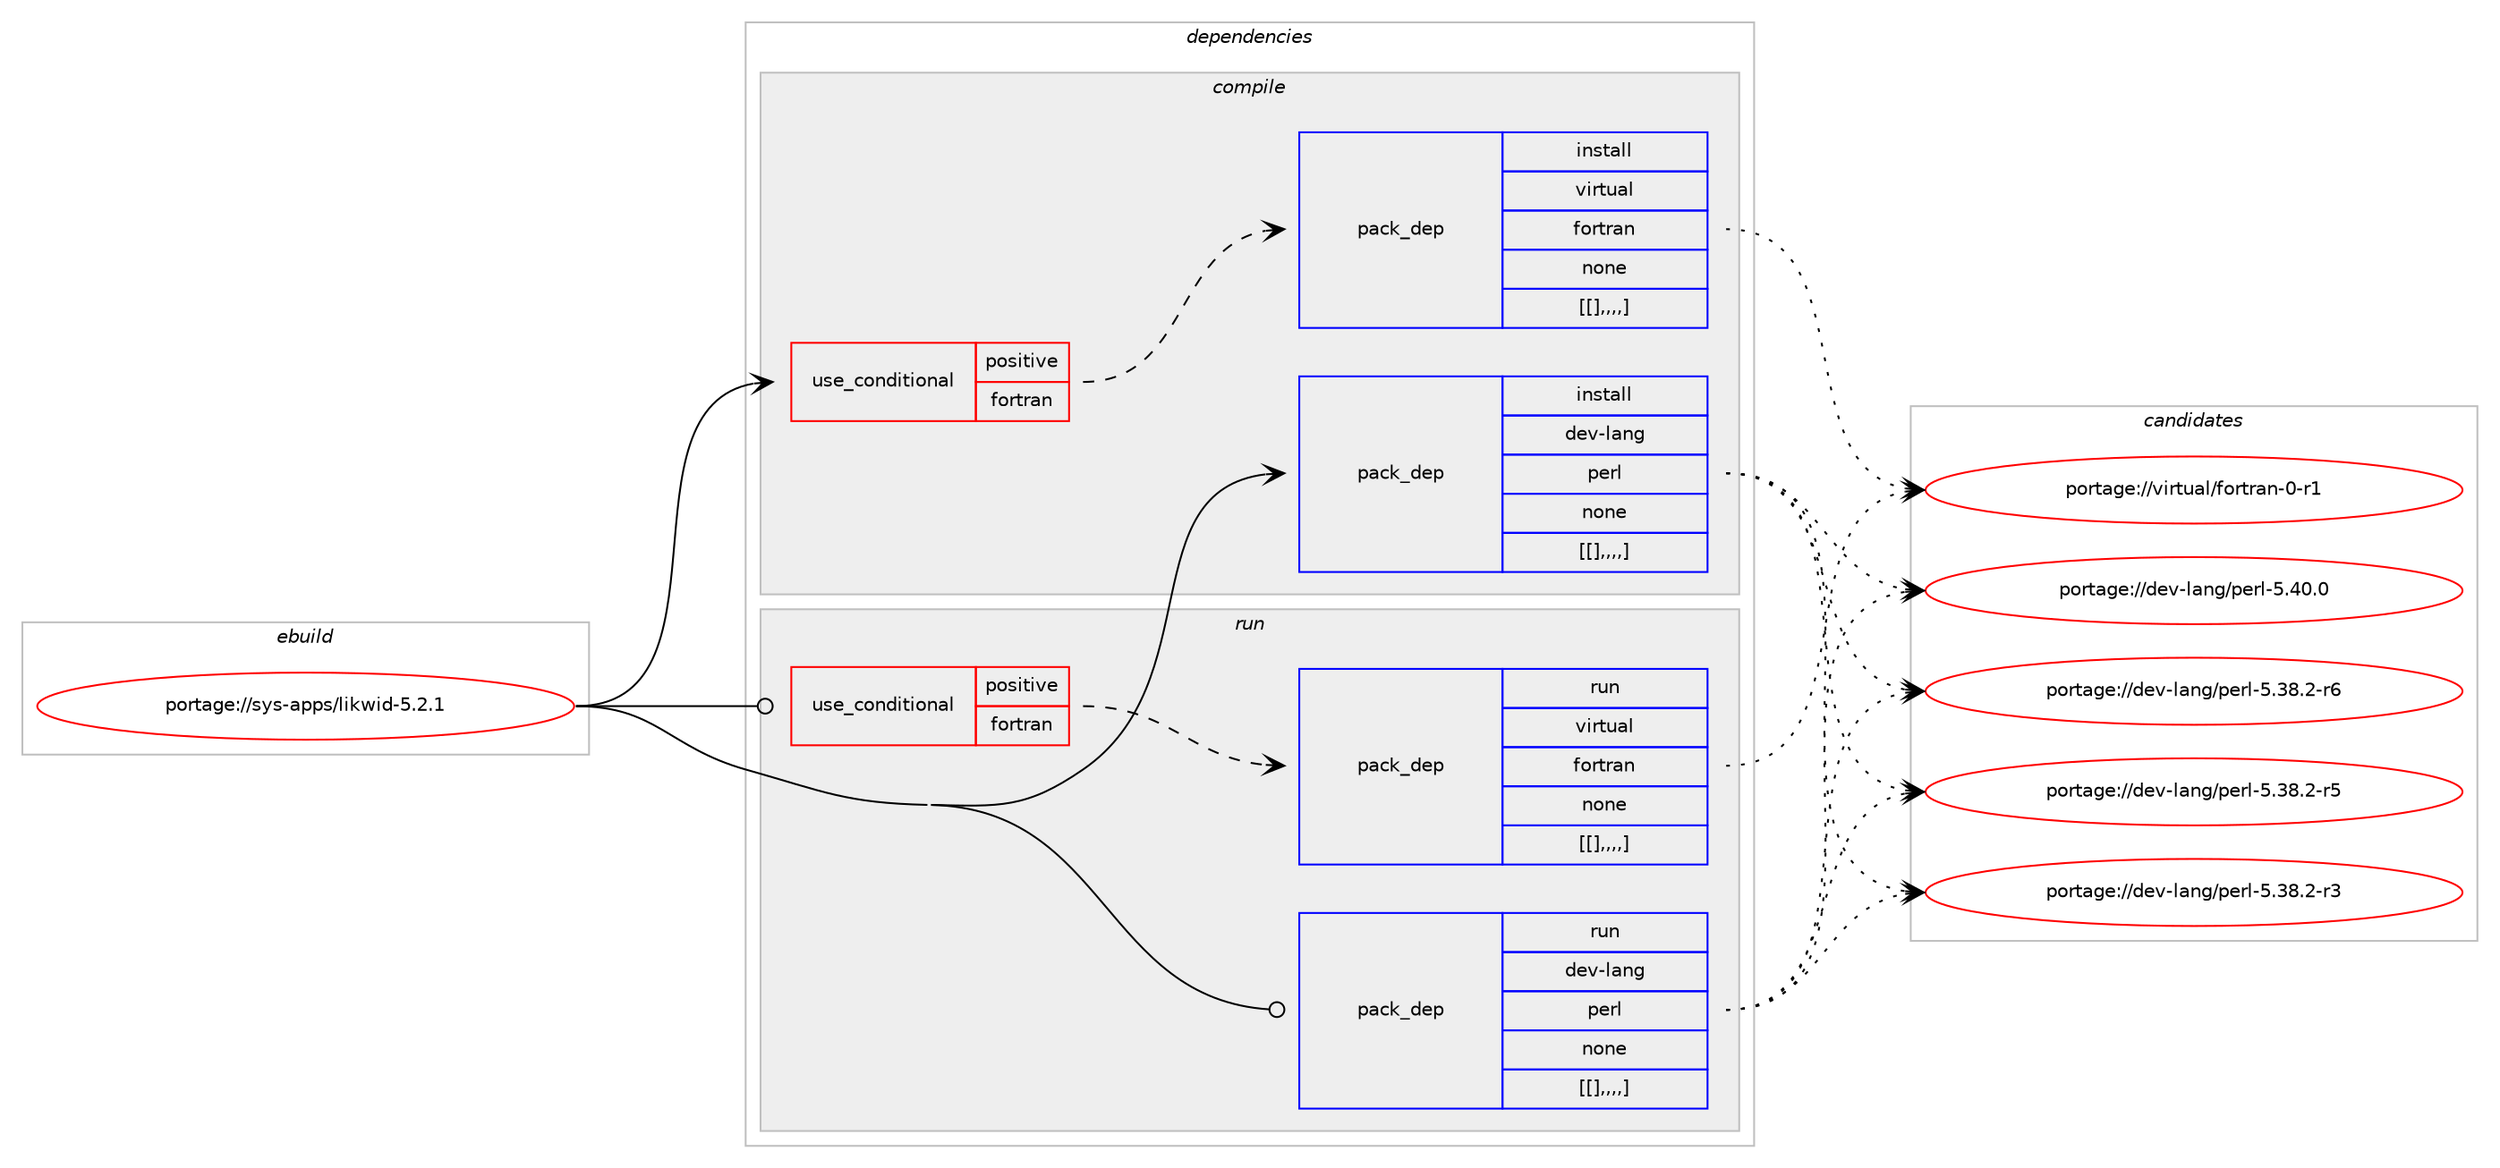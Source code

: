 digraph prolog {

# *************
# Graph options
# *************

newrank=true;
concentrate=true;
compound=true;
graph [rankdir=LR,fontname=Helvetica,fontsize=10,ranksep=1.5];#, ranksep=2.5, nodesep=0.2];
edge  [arrowhead=vee];
node  [fontname=Helvetica,fontsize=10];

# **********
# The ebuild
# **********

subgraph cluster_leftcol {
color=gray;
label=<<i>ebuild</i>>;
id [label="portage://sys-apps/likwid-5.2.1", color=red, width=4, href="../sys-apps/likwid-5.2.1.svg"];
}

# ****************
# The dependencies
# ****************

subgraph cluster_midcol {
color=gray;
label=<<i>dependencies</i>>;
subgraph cluster_compile {
fillcolor="#eeeeee";
style=filled;
label=<<i>compile</i>>;
subgraph cond115367 {
dependency437304 [label=<<TABLE BORDER="0" CELLBORDER="1" CELLSPACING="0" CELLPADDING="4"><TR><TD ROWSPAN="3" CELLPADDING="10">use_conditional</TD></TR><TR><TD>positive</TD></TR><TR><TD>fortran</TD></TR></TABLE>>, shape=none, color=red];
subgraph pack318889 {
dependency437305 [label=<<TABLE BORDER="0" CELLBORDER="1" CELLSPACING="0" CELLPADDING="4" WIDTH="220"><TR><TD ROWSPAN="6" CELLPADDING="30">pack_dep</TD></TR><TR><TD WIDTH="110">install</TD></TR><TR><TD>virtual</TD></TR><TR><TD>fortran</TD></TR><TR><TD>none</TD></TR><TR><TD>[[],,,,]</TD></TR></TABLE>>, shape=none, color=blue];
}
dependency437304:e -> dependency437305:w [weight=20,style="dashed",arrowhead="vee"];
}
id:e -> dependency437304:w [weight=20,style="solid",arrowhead="vee"];
subgraph pack318890 {
dependency437306 [label=<<TABLE BORDER="0" CELLBORDER="1" CELLSPACING="0" CELLPADDING="4" WIDTH="220"><TR><TD ROWSPAN="6" CELLPADDING="30">pack_dep</TD></TR><TR><TD WIDTH="110">install</TD></TR><TR><TD>dev-lang</TD></TR><TR><TD>perl</TD></TR><TR><TD>none</TD></TR><TR><TD>[[],,,,]</TD></TR></TABLE>>, shape=none, color=blue];
}
id:e -> dependency437306:w [weight=20,style="solid",arrowhead="vee"];
}
subgraph cluster_compileandrun {
fillcolor="#eeeeee";
style=filled;
label=<<i>compile and run</i>>;
}
subgraph cluster_run {
fillcolor="#eeeeee";
style=filled;
label=<<i>run</i>>;
subgraph cond115368 {
dependency437307 [label=<<TABLE BORDER="0" CELLBORDER="1" CELLSPACING="0" CELLPADDING="4"><TR><TD ROWSPAN="3" CELLPADDING="10">use_conditional</TD></TR><TR><TD>positive</TD></TR><TR><TD>fortran</TD></TR></TABLE>>, shape=none, color=red];
subgraph pack318891 {
dependency437308 [label=<<TABLE BORDER="0" CELLBORDER="1" CELLSPACING="0" CELLPADDING="4" WIDTH="220"><TR><TD ROWSPAN="6" CELLPADDING="30">pack_dep</TD></TR><TR><TD WIDTH="110">run</TD></TR><TR><TD>virtual</TD></TR><TR><TD>fortran</TD></TR><TR><TD>none</TD></TR><TR><TD>[[],,,,]</TD></TR></TABLE>>, shape=none, color=blue];
}
dependency437307:e -> dependency437308:w [weight=20,style="dashed",arrowhead="vee"];
}
id:e -> dependency437307:w [weight=20,style="solid",arrowhead="odot"];
subgraph pack318892 {
dependency437309 [label=<<TABLE BORDER="0" CELLBORDER="1" CELLSPACING="0" CELLPADDING="4" WIDTH="220"><TR><TD ROWSPAN="6" CELLPADDING="30">pack_dep</TD></TR><TR><TD WIDTH="110">run</TD></TR><TR><TD>dev-lang</TD></TR><TR><TD>perl</TD></TR><TR><TD>none</TD></TR><TR><TD>[[],,,,]</TD></TR></TABLE>>, shape=none, color=blue];
}
id:e -> dependency437309:w [weight=20,style="solid",arrowhead="odot"];
}
}

# **************
# The candidates
# **************

subgraph cluster_choices {
rank=same;
color=gray;
label=<<i>candidates</i>>;

subgraph choice318889 {
color=black;
nodesep=1;
choice11810511411611797108471021111141161149711045484511449 [label="portage://virtual/fortran-0-r1", color=red, width=4,href="../virtual/fortran-0-r1.svg"];
dependency437305:e -> choice11810511411611797108471021111141161149711045484511449:w [style=dotted,weight="100"];
}
subgraph choice318890 {
color=black;
nodesep=1;
choice10010111845108971101034711210111410845534652484648 [label="portage://dev-lang/perl-5.40.0", color=red, width=4,href="../dev-lang/perl-5.40.0.svg"];
choice100101118451089711010347112101114108455346515646504511454 [label="portage://dev-lang/perl-5.38.2-r6", color=red, width=4,href="../dev-lang/perl-5.38.2-r6.svg"];
choice100101118451089711010347112101114108455346515646504511453 [label="portage://dev-lang/perl-5.38.2-r5", color=red, width=4,href="../dev-lang/perl-5.38.2-r5.svg"];
choice100101118451089711010347112101114108455346515646504511451 [label="portage://dev-lang/perl-5.38.2-r3", color=red, width=4,href="../dev-lang/perl-5.38.2-r3.svg"];
dependency437306:e -> choice10010111845108971101034711210111410845534652484648:w [style=dotted,weight="100"];
dependency437306:e -> choice100101118451089711010347112101114108455346515646504511454:w [style=dotted,weight="100"];
dependency437306:e -> choice100101118451089711010347112101114108455346515646504511453:w [style=dotted,weight="100"];
dependency437306:e -> choice100101118451089711010347112101114108455346515646504511451:w [style=dotted,weight="100"];
}
subgraph choice318891 {
color=black;
nodesep=1;
choice11810511411611797108471021111141161149711045484511449 [label="portage://virtual/fortran-0-r1", color=red, width=4,href="../virtual/fortran-0-r1.svg"];
dependency437308:e -> choice11810511411611797108471021111141161149711045484511449:w [style=dotted,weight="100"];
}
subgraph choice318892 {
color=black;
nodesep=1;
choice10010111845108971101034711210111410845534652484648 [label="portage://dev-lang/perl-5.40.0", color=red, width=4,href="../dev-lang/perl-5.40.0.svg"];
choice100101118451089711010347112101114108455346515646504511454 [label="portage://dev-lang/perl-5.38.2-r6", color=red, width=4,href="../dev-lang/perl-5.38.2-r6.svg"];
choice100101118451089711010347112101114108455346515646504511453 [label="portage://dev-lang/perl-5.38.2-r5", color=red, width=4,href="../dev-lang/perl-5.38.2-r5.svg"];
choice100101118451089711010347112101114108455346515646504511451 [label="portage://dev-lang/perl-5.38.2-r3", color=red, width=4,href="../dev-lang/perl-5.38.2-r3.svg"];
dependency437309:e -> choice10010111845108971101034711210111410845534652484648:w [style=dotted,weight="100"];
dependency437309:e -> choice100101118451089711010347112101114108455346515646504511454:w [style=dotted,weight="100"];
dependency437309:e -> choice100101118451089711010347112101114108455346515646504511453:w [style=dotted,weight="100"];
dependency437309:e -> choice100101118451089711010347112101114108455346515646504511451:w [style=dotted,weight="100"];
}
}

}
